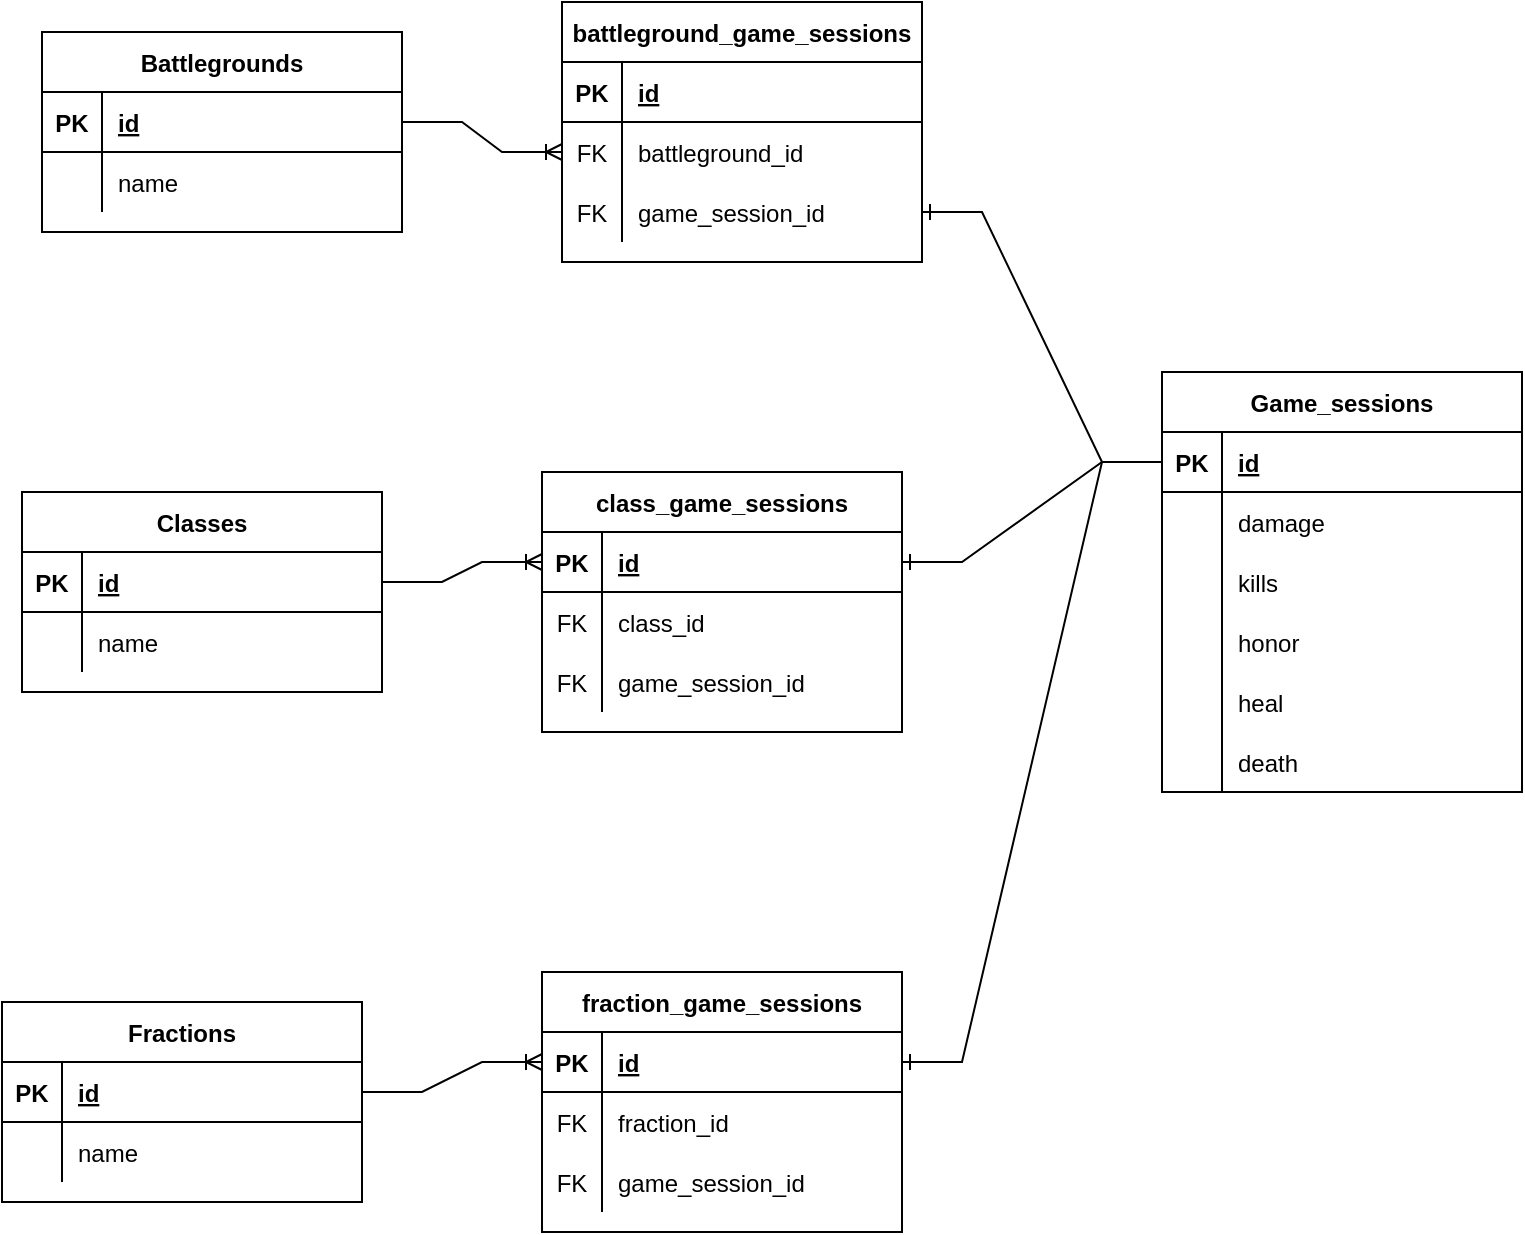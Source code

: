<mxfile version="15.7.0" type="device"><diagram id="4rZ8Tq-V5pTEcutqWrN_" name="Page-1"><mxGraphModel dx="1350" dy="745" grid="1" gridSize="10" guides="1" tooltips="1" connect="1" arrows="1" fold="1" page="1" pageScale="1" pageWidth="827" pageHeight="1169" math="0" shadow="0"><root><mxCell id="0"/><mxCell id="1" parent="0"/><mxCell id="O1K-tbofI5o2y2Ox3IbC-14" value="Fractions" style="shape=table;startSize=30;container=1;collapsible=1;childLayout=tableLayout;fixedRows=1;rowLines=0;fontStyle=1;align=center;resizeLast=1;" vertex="1" parent="1"><mxGeometry x="40" y="595" width="180" height="100" as="geometry"/></mxCell><mxCell id="O1K-tbofI5o2y2Ox3IbC-15" value="" style="shape=partialRectangle;collapsible=0;dropTarget=0;pointerEvents=0;fillColor=none;top=0;left=0;bottom=1;right=0;points=[[0,0.5],[1,0.5]];portConstraint=eastwest;" vertex="1" parent="O1K-tbofI5o2y2Ox3IbC-14"><mxGeometry y="30" width="180" height="30" as="geometry"/></mxCell><mxCell id="O1K-tbofI5o2y2Ox3IbC-16" value="PK" style="shape=partialRectangle;connectable=0;fillColor=none;top=0;left=0;bottom=0;right=0;fontStyle=1;overflow=hidden;" vertex="1" parent="O1K-tbofI5o2y2Ox3IbC-15"><mxGeometry width="30" height="30" as="geometry"><mxRectangle width="30" height="30" as="alternateBounds"/></mxGeometry></mxCell><mxCell id="O1K-tbofI5o2y2Ox3IbC-17" value="id" style="shape=partialRectangle;connectable=0;fillColor=none;top=0;left=0;bottom=0;right=0;align=left;spacingLeft=6;fontStyle=5;overflow=hidden;" vertex="1" parent="O1K-tbofI5o2y2Ox3IbC-15"><mxGeometry x="30" width="150" height="30" as="geometry"><mxRectangle width="150" height="30" as="alternateBounds"/></mxGeometry></mxCell><mxCell id="O1K-tbofI5o2y2Ox3IbC-18" value="" style="shape=partialRectangle;collapsible=0;dropTarget=0;pointerEvents=0;fillColor=none;top=0;left=0;bottom=0;right=0;points=[[0,0.5],[1,0.5]];portConstraint=eastwest;" vertex="1" parent="O1K-tbofI5o2y2Ox3IbC-14"><mxGeometry y="60" width="180" height="30" as="geometry"/></mxCell><mxCell id="O1K-tbofI5o2y2Ox3IbC-19" value="" style="shape=partialRectangle;connectable=0;fillColor=none;top=0;left=0;bottom=0;right=0;editable=1;overflow=hidden;" vertex="1" parent="O1K-tbofI5o2y2Ox3IbC-18"><mxGeometry width="30" height="30" as="geometry"><mxRectangle width="30" height="30" as="alternateBounds"/></mxGeometry></mxCell><mxCell id="O1K-tbofI5o2y2Ox3IbC-20" value="name" style="shape=partialRectangle;connectable=0;fillColor=none;top=0;left=0;bottom=0;right=0;align=left;spacingLeft=6;overflow=hidden;" vertex="1" parent="O1K-tbofI5o2y2Ox3IbC-18"><mxGeometry x="30" width="150" height="30" as="geometry"><mxRectangle width="150" height="30" as="alternateBounds"/></mxGeometry></mxCell><mxCell id="O1K-tbofI5o2y2Ox3IbC-27" value="Game_sessions" style="shape=table;startSize=30;container=1;collapsible=1;childLayout=tableLayout;fixedRows=1;rowLines=0;fontStyle=1;align=center;resizeLast=1;" vertex="1" parent="1"><mxGeometry x="620" y="280" width="180" height="210" as="geometry"/></mxCell><mxCell id="O1K-tbofI5o2y2Ox3IbC-28" value="" style="shape=partialRectangle;collapsible=0;dropTarget=0;pointerEvents=0;fillColor=none;top=0;left=0;bottom=1;right=0;points=[[0,0.5],[1,0.5]];portConstraint=eastwest;" vertex="1" parent="O1K-tbofI5o2y2Ox3IbC-27"><mxGeometry y="30" width="180" height="30" as="geometry"/></mxCell><mxCell id="O1K-tbofI5o2y2Ox3IbC-29" value="PK" style="shape=partialRectangle;connectable=0;fillColor=none;top=0;left=0;bottom=0;right=0;fontStyle=1;overflow=hidden;" vertex="1" parent="O1K-tbofI5o2y2Ox3IbC-28"><mxGeometry width="30" height="30" as="geometry"><mxRectangle width="30" height="30" as="alternateBounds"/></mxGeometry></mxCell><mxCell id="O1K-tbofI5o2y2Ox3IbC-30" value="id" style="shape=partialRectangle;connectable=0;fillColor=none;top=0;left=0;bottom=0;right=0;align=left;spacingLeft=6;fontStyle=5;overflow=hidden;" vertex="1" parent="O1K-tbofI5o2y2Ox3IbC-28"><mxGeometry x="30" width="150" height="30" as="geometry"><mxRectangle width="150" height="30" as="alternateBounds"/></mxGeometry></mxCell><mxCell id="O1K-tbofI5o2y2Ox3IbC-31" value="" style="shape=partialRectangle;collapsible=0;dropTarget=0;pointerEvents=0;fillColor=none;top=0;left=0;bottom=0;right=0;points=[[0,0.5],[1,0.5]];portConstraint=eastwest;" vertex="1" parent="O1K-tbofI5o2y2Ox3IbC-27"><mxGeometry y="60" width="180" height="30" as="geometry"/></mxCell><mxCell id="O1K-tbofI5o2y2Ox3IbC-32" value="" style="shape=partialRectangle;connectable=0;fillColor=none;top=0;left=0;bottom=0;right=0;editable=1;overflow=hidden;" vertex="1" parent="O1K-tbofI5o2y2Ox3IbC-31"><mxGeometry width="30" height="30" as="geometry"><mxRectangle width="30" height="30" as="alternateBounds"/></mxGeometry></mxCell><mxCell id="O1K-tbofI5o2y2Ox3IbC-33" value="damage" style="shape=partialRectangle;connectable=0;fillColor=none;top=0;left=0;bottom=0;right=0;align=left;spacingLeft=6;overflow=hidden;" vertex="1" parent="O1K-tbofI5o2y2Ox3IbC-31"><mxGeometry x="30" width="150" height="30" as="geometry"><mxRectangle width="150" height="30" as="alternateBounds"/></mxGeometry></mxCell><mxCell id="O1K-tbofI5o2y2Ox3IbC-34" value="" style="shape=partialRectangle;collapsible=0;dropTarget=0;pointerEvents=0;fillColor=none;top=0;left=0;bottom=0;right=0;points=[[0,0.5],[1,0.5]];portConstraint=eastwest;" vertex="1" parent="O1K-tbofI5o2y2Ox3IbC-27"><mxGeometry y="90" width="180" height="30" as="geometry"/></mxCell><mxCell id="O1K-tbofI5o2y2Ox3IbC-35" value="" style="shape=partialRectangle;connectable=0;fillColor=none;top=0;left=0;bottom=0;right=0;editable=1;overflow=hidden;" vertex="1" parent="O1K-tbofI5o2y2Ox3IbC-34"><mxGeometry width="30" height="30" as="geometry"><mxRectangle width="30" height="30" as="alternateBounds"/></mxGeometry></mxCell><mxCell id="O1K-tbofI5o2y2Ox3IbC-36" value="kills" style="shape=partialRectangle;connectable=0;fillColor=none;top=0;left=0;bottom=0;right=0;align=left;spacingLeft=6;overflow=hidden;" vertex="1" parent="O1K-tbofI5o2y2Ox3IbC-34"><mxGeometry x="30" width="150" height="30" as="geometry"><mxRectangle width="150" height="30" as="alternateBounds"/></mxGeometry></mxCell><mxCell id="O1K-tbofI5o2y2Ox3IbC-37" value="" style="shape=partialRectangle;collapsible=0;dropTarget=0;pointerEvents=0;fillColor=none;top=0;left=0;bottom=0;right=0;points=[[0,0.5],[1,0.5]];portConstraint=eastwest;" vertex="1" parent="O1K-tbofI5o2y2Ox3IbC-27"><mxGeometry y="120" width="180" height="30" as="geometry"/></mxCell><mxCell id="O1K-tbofI5o2y2Ox3IbC-38" value="" style="shape=partialRectangle;connectable=0;fillColor=none;top=0;left=0;bottom=0;right=0;editable=1;overflow=hidden;" vertex="1" parent="O1K-tbofI5o2y2Ox3IbC-37"><mxGeometry width="30" height="30" as="geometry"><mxRectangle width="30" height="30" as="alternateBounds"/></mxGeometry></mxCell><mxCell id="O1K-tbofI5o2y2Ox3IbC-39" value="honor" style="shape=partialRectangle;connectable=0;fillColor=none;top=0;left=0;bottom=0;right=0;align=left;spacingLeft=6;overflow=hidden;" vertex="1" parent="O1K-tbofI5o2y2Ox3IbC-37"><mxGeometry x="30" width="150" height="30" as="geometry"><mxRectangle width="150" height="30" as="alternateBounds"/></mxGeometry></mxCell><mxCell id="O1K-tbofI5o2y2Ox3IbC-79" value="" style="shape=partialRectangle;collapsible=0;dropTarget=0;pointerEvents=0;fillColor=none;top=0;left=0;bottom=0;right=0;points=[[0,0.5],[1,0.5]];portConstraint=eastwest;" vertex="1" parent="O1K-tbofI5o2y2Ox3IbC-27"><mxGeometry y="150" width="180" height="30" as="geometry"/></mxCell><mxCell id="O1K-tbofI5o2y2Ox3IbC-80" value="" style="shape=partialRectangle;connectable=0;fillColor=none;top=0;left=0;bottom=0;right=0;editable=1;overflow=hidden;" vertex="1" parent="O1K-tbofI5o2y2Ox3IbC-79"><mxGeometry width="30" height="30" as="geometry"><mxRectangle width="30" height="30" as="alternateBounds"/></mxGeometry></mxCell><mxCell id="O1K-tbofI5o2y2Ox3IbC-81" value="heal" style="shape=partialRectangle;connectable=0;fillColor=none;top=0;left=0;bottom=0;right=0;align=left;spacingLeft=6;overflow=hidden;" vertex="1" parent="O1K-tbofI5o2y2Ox3IbC-79"><mxGeometry x="30" width="150" height="30" as="geometry"><mxRectangle width="150" height="30" as="alternateBounds"/></mxGeometry></mxCell><mxCell id="O1K-tbofI5o2y2Ox3IbC-130" value="" style="shape=partialRectangle;collapsible=0;dropTarget=0;pointerEvents=0;fillColor=none;top=0;left=0;bottom=0;right=0;points=[[0,0.5],[1,0.5]];portConstraint=eastwest;" vertex="1" parent="O1K-tbofI5o2y2Ox3IbC-27"><mxGeometry y="180" width="180" height="30" as="geometry"/></mxCell><mxCell id="O1K-tbofI5o2y2Ox3IbC-131" value="" style="shape=partialRectangle;connectable=0;fillColor=none;top=0;left=0;bottom=0;right=0;editable=1;overflow=hidden;" vertex="1" parent="O1K-tbofI5o2y2Ox3IbC-130"><mxGeometry width="30" height="30" as="geometry"><mxRectangle width="30" height="30" as="alternateBounds"/></mxGeometry></mxCell><mxCell id="O1K-tbofI5o2y2Ox3IbC-132" value="death" style="shape=partialRectangle;connectable=0;fillColor=none;top=0;left=0;bottom=0;right=0;align=left;spacingLeft=6;overflow=hidden;" vertex="1" parent="O1K-tbofI5o2y2Ox3IbC-130"><mxGeometry x="30" width="150" height="30" as="geometry"><mxRectangle width="150" height="30" as="alternateBounds"/></mxGeometry></mxCell><mxCell id="O1K-tbofI5o2y2Ox3IbC-40" value="Classes" style="shape=table;startSize=30;container=1;collapsible=1;childLayout=tableLayout;fixedRows=1;rowLines=0;fontStyle=1;align=center;resizeLast=1;" vertex="1" parent="1"><mxGeometry x="50" y="340" width="180" height="100" as="geometry"/></mxCell><mxCell id="O1K-tbofI5o2y2Ox3IbC-41" value="" style="shape=partialRectangle;collapsible=0;dropTarget=0;pointerEvents=0;fillColor=none;top=0;left=0;bottom=1;right=0;points=[[0,0.5],[1,0.5]];portConstraint=eastwest;" vertex="1" parent="O1K-tbofI5o2y2Ox3IbC-40"><mxGeometry y="30" width="180" height="30" as="geometry"/></mxCell><mxCell id="O1K-tbofI5o2y2Ox3IbC-42" value="PK" style="shape=partialRectangle;connectable=0;fillColor=none;top=0;left=0;bottom=0;right=0;fontStyle=1;overflow=hidden;" vertex="1" parent="O1K-tbofI5o2y2Ox3IbC-41"><mxGeometry width="30" height="30" as="geometry"><mxRectangle width="30" height="30" as="alternateBounds"/></mxGeometry></mxCell><mxCell id="O1K-tbofI5o2y2Ox3IbC-43" value="id" style="shape=partialRectangle;connectable=0;fillColor=none;top=0;left=0;bottom=0;right=0;align=left;spacingLeft=6;fontStyle=5;overflow=hidden;" vertex="1" parent="O1K-tbofI5o2y2Ox3IbC-41"><mxGeometry x="30" width="150" height="30" as="geometry"><mxRectangle width="150" height="30" as="alternateBounds"/></mxGeometry></mxCell><mxCell id="O1K-tbofI5o2y2Ox3IbC-44" value="" style="shape=partialRectangle;collapsible=0;dropTarget=0;pointerEvents=0;fillColor=none;top=0;left=0;bottom=0;right=0;points=[[0,0.5],[1,0.5]];portConstraint=eastwest;" vertex="1" parent="O1K-tbofI5o2y2Ox3IbC-40"><mxGeometry y="60" width="180" height="30" as="geometry"/></mxCell><mxCell id="O1K-tbofI5o2y2Ox3IbC-45" value="" style="shape=partialRectangle;connectable=0;fillColor=none;top=0;left=0;bottom=0;right=0;editable=1;overflow=hidden;" vertex="1" parent="O1K-tbofI5o2y2Ox3IbC-44"><mxGeometry width="30" height="30" as="geometry"><mxRectangle width="30" height="30" as="alternateBounds"/></mxGeometry></mxCell><mxCell id="O1K-tbofI5o2y2Ox3IbC-46" value="name" style="shape=partialRectangle;connectable=0;fillColor=none;top=0;left=0;bottom=0;right=0;align=left;spacingLeft=6;overflow=hidden;" vertex="1" parent="O1K-tbofI5o2y2Ox3IbC-44"><mxGeometry x="30" width="150" height="30" as="geometry"><mxRectangle width="150" height="30" as="alternateBounds"/></mxGeometry></mxCell><mxCell id="O1K-tbofI5o2y2Ox3IbC-53" value="Battlegrounds" style="shape=table;startSize=30;container=1;collapsible=1;childLayout=tableLayout;fixedRows=1;rowLines=0;fontStyle=1;align=center;resizeLast=1;" vertex="1" parent="1"><mxGeometry x="60" y="110" width="180" height="100" as="geometry"/></mxCell><mxCell id="O1K-tbofI5o2y2Ox3IbC-54" value="" style="shape=partialRectangle;collapsible=0;dropTarget=0;pointerEvents=0;fillColor=none;top=0;left=0;bottom=1;right=0;points=[[0,0.5],[1,0.5]];portConstraint=eastwest;" vertex="1" parent="O1K-tbofI5o2y2Ox3IbC-53"><mxGeometry y="30" width="180" height="30" as="geometry"/></mxCell><mxCell id="O1K-tbofI5o2y2Ox3IbC-55" value="PK" style="shape=partialRectangle;connectable=0;fillColor=none;top=0;left=0;bottom=0;right=0;fontStyle=1;overflow=hidden;" vertex="1" parent="O1K-tbofI5o2y2Ox3IbC-54"><mxGeometry width="30" height="30" as="geometry"><mxRectangle width="30" height="30" as="alternateBounds"/></mxGeometry></mxCell><mxCell id="O1K-tbofI5o2y2Ox3IbC-56" value="id" style="shape=partialRectangle;connectable=0;fillColor=none;top=0;left=0;bottom=0;right=0;align=left;spacingLeft=6;fontStyle=5;overflow=hidden;" vertex="1" parent="O1K-tbofI5o2y2Ox3IbC-54"><mxGeometry x="30" width="150" height="30" as="geometry"><mxRectangle width="150" height="30" as="alternateBounds"/></mxGeometry></mxCell><mxCell id="O1K-tbofI5o2y2Ox3IbC-57" value="" style="shape=partialRectangle;collapsible=0;dropTarget=0;pointerEvents=0;fillColor=none;top=0;left=0;bottom=0;right=0;points=[[0,0.5],[1,0.5]];portConstraint=eastwest;" vertex="1" parent="O1K-tbofI5o2y2Ox3IbC-53"><mxGeometry y="60" width="180" height="30" as="geometry"/></mxCell><mxCell id="O1K-tbofI5o2y2Ox3IbC-58" value="" style="shape=partialRectangle;connectable=0;fillColor=none;top=0;left=0;bottom=0;right=0;editable=1;overflow=hidden;" vertex="1" parent="O1K-tbofI5o2y2Ox3IbC-57"><mxGeometry width="30" height="30" as="geometry"><mxRectangle width="30" height="30" as="alternateBounds"/></mxGeometry></mxCell><mxCell id="O1K-tbofI5o2y2Ox3IbC-59" value="name" style="shape=partialRectangle;connectable=0;fillColor=none;top=0;left=0;bottom=0;right=0;align=left;spacingLeft=6;overflow=hidden;" vertex="1" parent="O1K-tbofI5o2y2Ox3IbC-57"><mxGeometry x="30" width="150" height="30" as="geometry"><mxRectangle width="150" height="30" as="alternateBounds"/></mxGeometry></mxCell><mxCell id="O1K-tbofI5o2y2Ox3IbC-212" value="fraction_game_sessions" style="shape=table;startSize=30;container=1;collapsible=1;childLayout=tableLayout;fixedRows=1;rowLines=0;fontStyle=1;align=center;resizeLast=1;" vertex="1" parent="1"><mxGeometry x="310" y="580" width="180" height="130" as="geometry"/></mxCell><mxCell id="O1K-tbofI5o2y2Ox3IbC-213" value="" style="shape=partialRectangle;collapsible=0;dropTarget=0;pointerEvents=0;fillColor=none;top=0;left=0;bottom=1;right=0;points=[[0,0.5],[1,0.5]];portConstraint=eastwest;" vertex="1" parent="O1K-tbofI5o2y2Ox3IbC-212"><mxGeometry y="30" width="180" height="30" as="geometry"/></mxCell><mxCell id="O1K-tbofI5o2y2Ox3IbC-214" value="PK" style="shape=partialRectangle;connectable=0;fillColor=none;top=0;left=0;bottom=0;right=0;fontStyle=1;overflow=hidden;" vertex="1" parent="O1K-tbofI5o2y2Ox3IbC-213"><mxGeometry width="30" height="30" as="geometry"><mxRectangle width="30" height="30" as="alternateBounds"/></mxGeometry></mxCell><mxCell id="O1K-tbofI5o2y2Ox3IbC-215" value="id" style="shape=partialRectangle;connectable=0;fillColor=none;top=0;left=0;bottom=0;right=0;align=left;spacingLeft=6;fontStyle=5;overflow=hidden;" vertex="1" parent="O1K-tbofI5o2y2Ox3IbC-213"><mxGeometry x="30" width="150" height="30" as="geometry"><mxRectangle width="150" height="30" as="alternateBounds"/></mxGeometry></mxCell><mxCell id="O1K-tbofI5o2y2Ox3IbC-216" value="" style="shape=partialRectangle;collapsible=0;dropTarget=0;pointerEvents=0;fillColor=none;top=0;left=0;bottom=0;right=0;points=[[0,0.5],[1,0.5]];portConstraint=eastwest;" vertex="1" parent="O1K-tbofI5o2y2Ox3IbC-212"><mxGeometry y="60" width="180" height="30" as="geometry"/></mxCell><mxCell id="O1K-tbofI5o2y2Ox3IbC-217" value="FK" style="shape=partialRectangle;connectable=0;fillColor=none;top=0;left=0;bottom=0;right=0;editable=1;overflow=hidden;" vertex="1" parent="O1K-tbofI5o2y2Ox3IbC-216"><mxGeometry width="30" height="30" as="geometry"><mxRectangle width="30" height="30" as="alternateBounds"/></mxGeometry></mxCell><mxCell id="O1K-tbofI5o2y2Ox3IbC-218" value="fraction_id" style="shape=partialRectangle;connectable=0;fillColor=none;top=0;left=0;bottom=0;right=0;align=left;spacingLeft=6;overflow=hidden;" vertex="1" parent="O1K-tbofI5o2y2Ox3IbC-216"><mxGeometry x="30" width="150" height="30" as="geometry"><mxRectangle width="150" height="30" as="alternateBounds"/></mxGeometry></mxCell><mxCell id="O1K-tbofI5o2y2Ox3IbC-219" value="" style="shape=partialRectangle;collapsible=0;dropTarget=0;pointerEvents=0;fillColor=none;top=0;left=0;bottom=0;right=0;points=[[0,0.5],[1,0.5]];portConstraint=eastwest;" vertex="1" parent="O1K-tbofI5o2y2Ox3IbC-212"><mxGeometry y="90" width="180" height="30" as="geometry"/></mxCell><mxCell id="O1K-tbofI5o2y2Ox3IbC-220" value="FK" style="shape=partialRectangle;connectable=0;fillColor=none;top=0;left=0;bottom=0;right=0;editable=1;overflow=hidden;" vertex="1" parent="O1K-tbofI5o2y2Ox3IbC-219"><mxGeometry width="30" height="30" as="geometry"><mxRectangle width="30" height="30" as="alternateBounds"/></mxGeometry></mxCell><mxCell id="O1K-tbofI5o2y2Ox3IbC-221" value="game_session_id" style="shape=partialRectangle;connectable=0;fillColor=none;top=0;left=0;bottom=0;right=0;align=left;spacingLeft=6;overflow=hidden;" vertex="1" parent="O1K-tbofI5o2y2Ox3IbC-219"><mxGeometry x="30" width="150" height="30" as="geometry"><mxRectangle width="150" height="30" as="alternateBounds"/></mxGeometry></mxCell><mxCell id="O1K-tbofI5o2y2Ox3IbC-238" value="battleground_game_sessions" style="shape=table;startSize=30;container=1;collapsible=1;childLayout=tableLayout;fixedRows=1;rowLines=0;fontStyle=1;align=center;resizeLast=1;" vertex="1" parent="1"><mxGeometry x="320" y="95" width="180" height="130" as="geometry"/></mxCell><mxCell id="O1K-tbofI5o2y2Ox3IbC-239" value="" style="shape=partialRectangle;collapsible=0;dropTarget=0;pointerEvents=0;fillColor=none;top=0;left=0;bottom=1;right=0;points=[[0,0.5],[1,0.5]];portConstraint=eastwest;" vertex="1" parent="O1K-tbofI5o2y2Ox3IbC-238"><mxGeometry y="30" width="180" height="30" as="geometry"/></mxCell><mxCell id="O1K-tbofI5o2y2Ox3IbC-240" value="PK" style="shape=partialRectangle;connectable=0;fillColor=none;top=0;left=0;bottom=0;right=0;fontStyle=1;overflow=hidden;" vertex="1" parent="O1K-tbofI5o2y2Ox3IbC-239"><mxGeometry width="30" height="30" as="geometry"><mxRectangle width="30" height="30" as="alternateBounds"/></mxGeometry></mxCell><mxCell id="O1K-tbofI5o2y2Ox3IbC-241" value="id" style="shape=partialRectangle;connectable=0;fillColor=none;top=0;left=0;bottom=0;right=0;align=left;spacingLeft=6;fontStyle=5;overflow=hidden;" vertex="1" parent="O1K-tbofI5o2y2Ox3IbC-239"><mxGeometry x="30" width="150" height="30" as="geometry"><mxRectangle width="150" height="30" as="alternateBounds"/></mxGeometry></mxCell><mxCell id="O1K-tbofI5o2y2Ox3IbC-242" value="" style="shape=partialRectangle;collapsible=0;dropTarget=0;pointerEvents=0;fillColor=none;top=0;left=0;bottom=0;right=0;points=[[0,0.5],[1,0.5]];portConstraint=eastwest;" vertex="1" parent="O1K-tbofI5o2y2Ox3IbC-238"><mxGeometry y="60" width="180" height="30" as="geometry"/></mxCell><mxCell id="O1K-tbofI5o2y2Ox3IbC-243" value="FK" style="shape=partialRectangle;connectable=0;fillColor=none;top=0;left=0;bottom=0;right=0;editable=1;overflow=hidden;" vertex="1" parent="O1K-tbofI5o2y2Ox3IbC-242"><mxGeometry width="30" height="30" as="geometry"><mxRectangle width="30" height="30" as="alternateBounds"/></mxGeometry></mxCell><mxCell id="O1K-tbofI5o2y2Ox3IbC-244" value="battleground_id" style="shape=partialRectangle;connectable=0;fillColor=none;top=0;left=0;bottom=0;right=0;align=left;spacingLeft=6;overflow=hidden;" vertex="1" parent="O1K-tbofI5o2y2Ox3IbC-242"><mxGeometry x="30" width="150" height="30" as="geometry"><mxRectangle width="150" height="30" as="alternateBounds"/></mxGeometry></mxCell><mxCell id="O1K-tbofI5o2y2Ox3IbC-245" value="" style="shape=partialRectangle;collapsible=0;dropTarget=0;pointerEvents=0;fillColor=none;top=0;left=0;bottom=0;right=0;points=[[0,0.5],[1,0.5]];portConstraint=eastwest;" vertex="1" parent="O1K-tbofI5o2y2Ox3IbC-238"><mxGeometry y="90" width="180" height="30" as="geometry"/></mxCell><mxCell id="O1K-tbofI5o2y2Ox3IbC-246" value="FK" style="shape=partialRectangle;connectable=0;fillColor=none;top=0;left=0;bottom=0;right=0;editable=1;overflow=hidden;" vertex="1" parent="O1K-tbofI5o2y2Ox3IbC-245"><mxGeometry width="30" height="30" as="geometry"><mxRectangle width="30" height="30" as="alternateBounds"/></mxGeometry></mxCell><mxCell id="O1K-tbofI5o2y2Ox3IbC-247" value="game_session_id" style="shape=partialRectangle;connectable=0;fillColor=none;top=0;left=0;bottom=0;right=0;align=left;spacingLeft=6;overflow=hidden;" vertex="1" parent="O1K-tbofI5o2y2Ox3IbC-245"><mxGeometry x="30" width="150" height="30" as="geometry"><mxRectangle width="150" height="30" as="alternateBounds"/></mxGeometry></mxCell><mxCell id="O1K-tbofI5o2y2Ox3IbC-248" value="class_game_sessions" style="shape=table;startSize=30;container=1;collapsible=1;childLayout=tableLayout;fixedRows=1;rowLines=0;fontStyle=1;align=center;resizeLast=1;" vertex="1" parent="1"><mxGeometry x="310" y="330" width="180" height="130" as="geometry"/></mxCell><mxCell id="O1K-tbofI5o2y2Ox3IbC-249" value="" style="shape=partialRectangle;collapsible=0;dropTarget=0;pointerEvents=0;fillColor=none;top=0;left=0;bottom=1;right=0;points=[[0,0.5],[1,0.5]];portConstraint=eastwest;" vertex="1" parent="O1K-tbofI5o2y2Ox3IbC-248"><mxGeometry y="30" width="180" height="30" as="geometry"/></mxCell><mxCell id="O1K-tbofI5o2y2Ox3IbC-250" value="PK" style="shape=partialRectangle;connectable=0;fillColor=none;top=0;left=0;bottom=0;right=0;fontStyle=1;overflow=hidden;" vertex="1" parent="O1K-tbofI5o2y2Ox3IbC-249"><mxGeometry width="30" height="30" as="geometry"><mxRectangle width="30" height="30" as="alternateBounds"/></mxGeometry></mxCell><mxCell id="O1K-tbofI5o2y2Ox3IbC-251" value="id" style="shape=partialRectangle;connectable=0;fillColor=none;top=0;left=0;bottom=0;right=0;align=left;spacingLeft=6;fontStyle=5;overflow=hidden;" vertex="1" parent="O1K-tbofI5o2y2Ox3IbC-249"><mxGeometry x="30" width="150" height="30" as="geometry"><mxRectangle width="150" height="30" as="alternateBounds"/></mxGeometry></mxCell><mxCell id="O1K-tbofI5o2y2Ox3IbC-252" value="" style="shape=partialRectangle;collapsible=0;dropTarget=0;pointerEvents=0;fillColor=none;top=0;left=0;bottom=0;right=0;points=[[0,0.5],[1,0.5]];portConstraint=eastwest;" vertex="1" parent="O1K-tbofI5o2y2Ox3IbC-248"><mxGeometry y="60" width="180" height="30" as="geometry"/></mxCell><mxCell id="O1K-tbofI5o2y2Ox3IbC-253" value="FK" style="shape=partialRectangle;connectable=0;fillColor=none;top=0;left=0;bottom=0;right=0;editable=1;overflow=hidden;" vertex="1" parent="O1K-tbofI5o2y2Ox3IbC-252"><mxGeometry width="30" height="30" as="geometry"><mxRectangle width="30" height="30" as="alternateBounds"/></mxGeometry></mxCell><mxCell id="O1K-tbofI5o2y2Ox3IbC-254" value="class_id" style="shape=partialRectangle;connectable=0;fillColor=none;top=0;left=0;bottom=0;right=0;align=left;spacingLeft=6;overflow=hidden;" vertex="1" parent="O1K-tbofI5o2y2Ox3IbC-252"><mxGeometry x="30" width="150" height="30" as="geometry"><mxRectangle width="150" height="30" as="alternateBounds"/></mxGeometry></mxCell><mxCell id="O1K-tbofI5o2y2Ox3IbC-255" value="" style="shape=partialRectangle;collapsible=0;dropTarget=0;pointerEvents=0;fillColor=none;top=0;left=0;bottom=0;right=0;points=[[0,0.5],[1,0.5]];portConstraint=eastwest;" vertex="1" parent="O1K-tbofI5o2y2Ox3IbC-248"><mxGeometry y="90" width="180" height="30" as="geometry"/></mxCell><mxCell id="O1K-tbofI5o2y2Ox3IbC-256" value="FK" style="shape=partialRectangle;connectable=0;fillColor=none;top=0;left=0;bottom=0;right=0;editable=1;overflow=hidden;" vertex="1" parent="O1K-tbofI5o2y2Ox3IbC-255"><mxGeometry width="30" height="30" as="geometry"><mxRectangle width="30" height="30" as="alternateBounds"/></mxGeometry></mxCell><mxCell id="O1K-tbofI5o2y2Ox3IbC-257" value="game_session_id" style="shape=partialRectangle;connectable=0;fillColor=none;top=0;left=0;bottom=0;right=0;align=left;spacingLeft=6;overflow=hidden;" vertex="1" parent="O1K-tbofI5o2y2Ox3IbC-255"><mxGeometry x="30" width="150" height="30" as="geometry"><mxRectangle width="150" height="30" as="alternateBounds"/></mxGeometry></mxCell><mxCell id="O1K-tbofI5o2y2Ox3IbC-262" value="" style="edgeStyle=entityRelationEdgeStyle;fontSize=12;html=1;endArrow=ERoneToMany;rounded=0;entryX=0;entryY=0.5;entryDx=0;entryDy=0;exitX=1;exitY=0.5;exitDx=0;exitDy=0;" edge="1" parent="1" source="O1K-tbofI5o2y2Ox3IbC-15" target="O1K-tbofI5o2y2Ox3IbC-213"><mxGeometry width="100" height="100" relative="1" as="geometry"><mxPoint x="160" y="720" as="sourcePoint"/><mxPoint x="260" y="620" as="targetPoint"/></mxGeometry></mxCell><mxCell id="O1K-tbofI5o2y2Ox3IbC-263" value="" style="edgeStyle=entityRelationEdgeStyle;fontSize=12;html=1;endArrow=ERoneToMany;rounded=0;entryX=0;entryY=0.5;entryDx=0;entryDy=0;exitX=1;exitY=0.5;exitDx=0;exitDy=0;" edge="1" parent="1" source="O1K-tbofI5o2y2Ox3IbC-41" target="O1K-tbofI5o2y2Ox3IbC-249"><mxGeometry width="100" height="100" relative="1" as="geometry"><mxPoint x="210" y="480" as="sourcePoint"/><mxPoint x="310" y="380" as="targetPoint"/></mxGeometry></mxCell><mxCell id="O1K-tbofI5o2y2Ox3IbC-266" value="" style="edgeStyle=entityRelationEdgeStyle;fontSize=12;html=1;endArrow=ERone;rounded=0;exitX=0;exitY=0.5;exitDx=0;exitDy=0;endFill=0;" edge="1" parent="1" source="O1K-tbofI5o2y2Ox3IbC-28" target="O1K-tbofI5o2y2Ox3IbC-245"><mxGeometry width="100" height="100" relative="1" as="geometry"><mxPoint x="470" y="370" as="sourcePoint"/><mxPoint x="570" y="270" as="targetPoint"/></mxGeometry></mxCell><mxCell id="O1K-tbofI5o2y2Ox3IbC-264" value="" style="edgeStyle=entityRelationEdgeStyle;fontSize=12;html=1;endArrow=ERoneToMany;rounded=0;entryX=0;entryY=0.5;entryDx=0;entryDy=0;exitX=1;exitY=0.5;exitDx=0;exitDy=0;" edge="1" parent="1" source="O1K-tbofI5o2y2Ox3IbC-54" target="O1K-tbofI5o2y2Ox3IbC-242"><mxGeometry width="100" height="100" relative="1" as="geometry"><mxPoint x="180" y="290" as="sourcePoint"/><mxPoint x="280" y="190" as="targetPoint"/></mxGeometry></mxCell><mxCell id="O1K-tbofI5o2y2Ox3IbC-267" value="" style="edgeStyle=entityRelationEdgeStyle;fontSize=12;html=1;endArrow=ERone;rounded=0;exitX=0;exitY=0.5;exitDx=0;exitDy=0;endFill=0;" edge="1" parent="1" source="O1K-tbofI5o2y2Ox3IbC-28" target="O1K-tbofI5o2y2Ox3IbC-213"><mxGeometry width="100" height="100" relative="1" as="geometry"><mxPoint x="730" y="775" as="sourcePoint"/><mxPoint x="610" y="650" as="targetPoint"/></mxGeometry></mxCell><mxCell id="O1K-tbofI5o2y2Ox3IbC-268" value="" style="edgeStyle=entityRelationEdgeStyle;fontSize=12;html=1;endArrow=ERone;rounded=0;exitX=0;exitY=0.5;exitDx=0;exitDy=0;endFill=0;" edge="1" parent="1" source="O1K-tbofI5o2y2Ox3IbC-28" target="O1K-tbofI5o2y2Ox3IbC-249"><mxGeometry width="100" height="100" relative="1" as="geometry"><mxPoint x="630" y="335" as="sourcePoint"/><mxPoint x="510" y="210" as="targetPoint"/></mxGeometry></mxCell></root></mxGraphModel></diagram></mxfile>